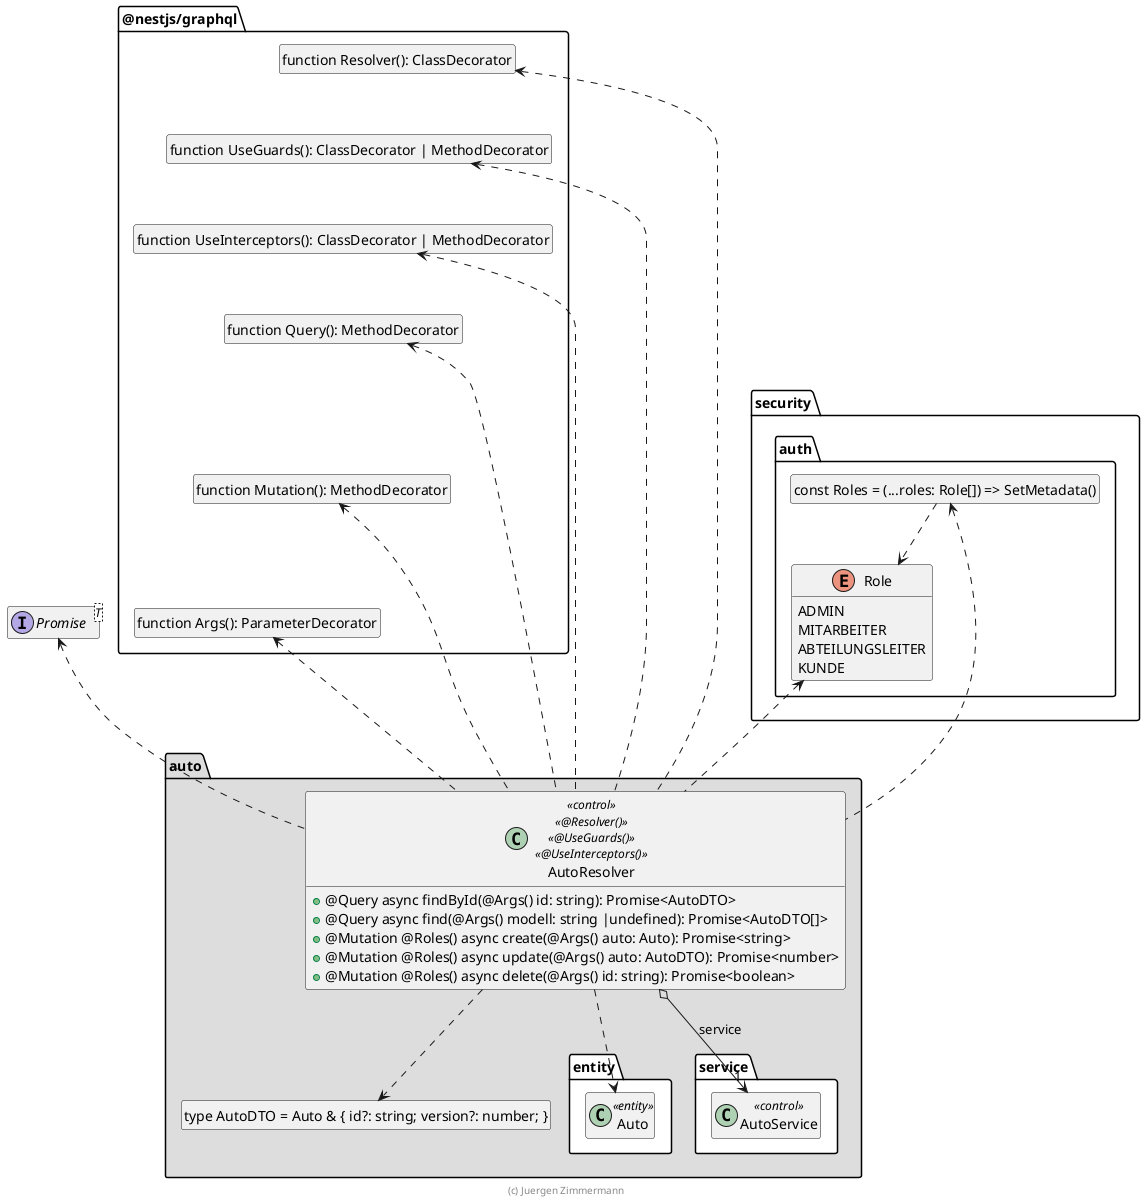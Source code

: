 ' Copyright (C) 2019 - present Juergen Zimmermann, Hochschule Karlsruhe
'
' This program is free software: you can redistribute it and/or modify
' it under the terms of the GNU General Public License as published by
' the Free Software Foundation, either version 3 of the License, or
' (at your option) any later version.
'
' This program is distributed in the hope that it will be useful,
' but WITHOUT ANY WARRANTY; without even the implied warranty of
' MERCHANTABILITY or FITNESS FOR A PARTICULAR PURPOSE.  See the
' GNU General Public License for more details.
'
' You should have received a copy of the GNU General Public License
' along with this program.  If not, see <https://www.gnu.org/licenses/>.
@startuml Controller-Klasse

interface Promise<T>

package @nestjs/graphql {
  class "function Resolver(): ClassDecorator" as Resolver
  hide Resolver circle

  class "function UseGuards(): ClassDecorator | MethodDecorator" as UseGuards
  hide UseGuards circle

  class "function UseInterceptors(): ClassDecorator | MethodDecorator" as UseInterceptors
  hide UseInterceptors circle

  class "function Query(): MethodDecorator" as Query
  hide Query circle

  class "function Mutation(): MethodDecorator" as Mutation
  hide Mutation circle

  class "function Args(): ParameterDecorator" as Args
  hide Args circle

  Resolver -[hidden]down-> UseGuards
  UseGuards -[hidden]down-> UseInterceptors
  UseInterceptors -[hidden]down-> Query
  Query -[hidden]down-> Mutation
  Mutation -[hidden]down-> Args
}

package security.auth {
  enum Role {
    ADMIN
    MITARBEITER
    ABTEILUNGSLEITER
    KUNDE
  }

  class "const Roles = (...roles: Role[]) => SetMetadata()" as Roles
  hide Roles circle

  Roles ..> Role
}

package auto #DDDDDD {
  package entity #FFFFFF {
    class Auto <<entity>>
  }

  package service #FFFFFF {
    class AutoService << control >>
  }

  class "type AutoDTO = Auto & { id?: string; version?: number; }" as AutoDTO
  hide AutoDTO circle

  AutoResolver o-down-> "1" AutoService : service
  AutoResolver ..> Auto

  AutoResolver .up.> Resolver
  AutoResolver .up.> UseGuards
  AutoResolver .up.> UseInterceptors
  AutoResolver .up.> Query
  AutoResolver .up.> Mutation
  AutoResolver .up.> Args

  AutoResolver .up.> Roles
  AutoResolver .up.> Role

  AutoResolver ..> AutoDTO

  AutoResolver .up.> Promise

  class AutoResolver << control >> << @Resolver() >> << @UseGuards() >> << @UseInterceptors() >> {
    + @Query async findById(@Args() id: string): Promise<AutoDTO>
    + @Query async find(@Args() modell: string |undefined): Promise<AutoDTO[]>
    + @Mutation @Roles() async create(@Args() auto: Auto): Promise<string>
    + @Mutation @Roles() async update(@Args() auto: AutoDTO): Promise<number>
    + @Mutation @Roles() async delete(@Args() id: string): Promise<boolean>
  }
}

hide empty members

footer (c) Juergen Zimmermann

@enduml
